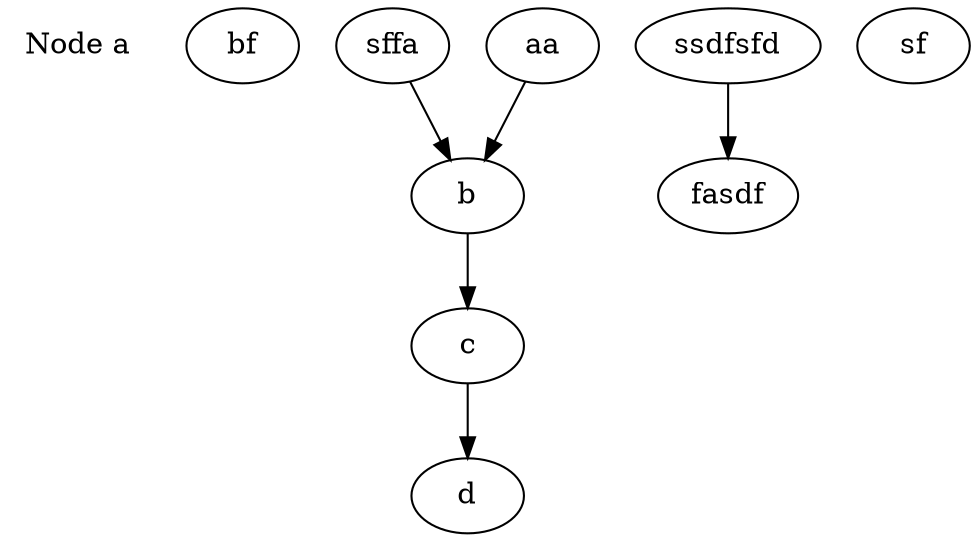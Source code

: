 digraph D { a [shape="none" label="Node a"; image="actor.png"]; bf; sffa->b; 


ssdfsfd -> fasdf;sf

aa -> b;
b -> c;
c -> d;



}